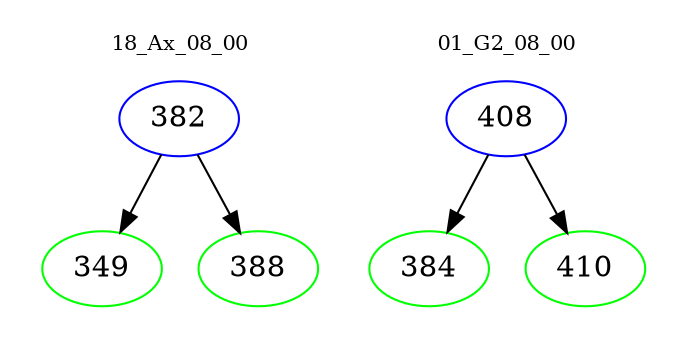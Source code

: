 digraph{
subgraph cluster_0 {
color = white
label = "18_Ax_08_00";
fontsize=10;
T0_382 [label="382", color="blue"]
T0_382 -> T0_349 [color="black"]
T0_349 [label="349", color="green"]
T0_382 -> T0_388 [color="black"]
T0_388 [label="388", color="green"]
}
subgraph cluster_1 {
color = white
label = "01_G2_08_00";
fontsize=10;
T1_408 [label="408", color="blue"]
T1_408 -> T1_384 [color="black"]
T1_384 [label="384", color="green"]
T1_408 -> T1_410 [color="black"]
T1_410 [label="410", color="green"]
}
}
